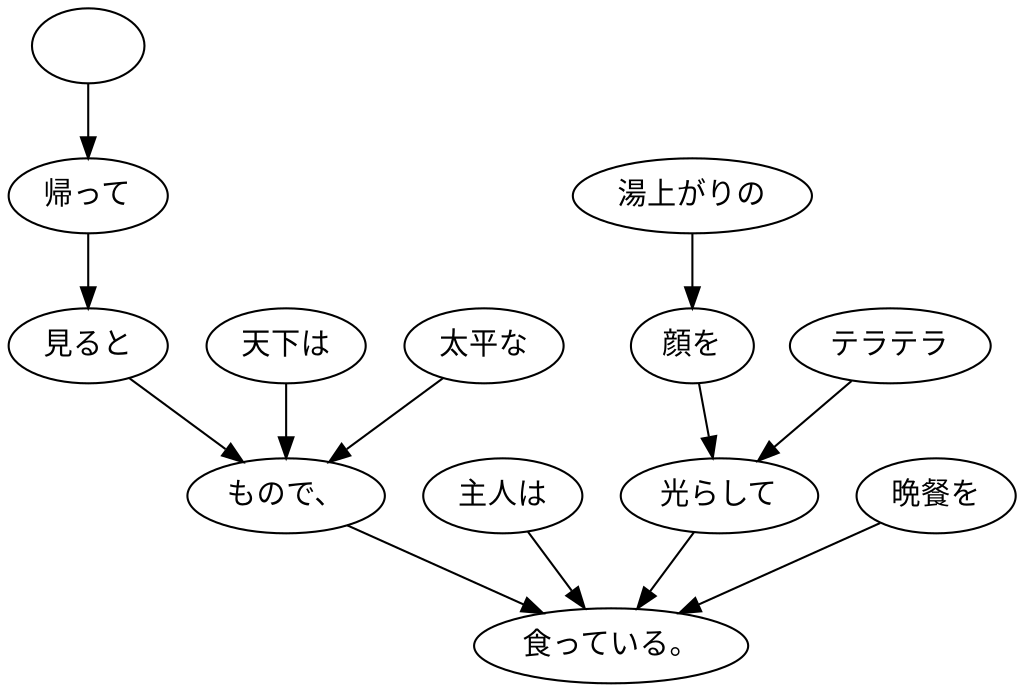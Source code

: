 digraph graph4538 {
	node0 [label="　"];
	node1 [label="帰って"];
	node2 [label="見ると"];
	node3 [label="天下は"];
	node4 [label="太平な"];
	node5 [label="もので、"];
	node6 [label="主人は"];
	node7 [label="湯上がりの"];
	node8 [label="顔を"];
	node9 [label="テラテラ"];
	node10 [label="光らして"];
	node11 [label="晩餐を"];
	node12 [label="食っている。"];
	node0 -> node1;
	node1 -> node2;
	node2 -> node5;
	node3 -> node5;
	node4 -> node5;
	node5 -> node12;
	node6 -> node12;
	node7 -> node8;
	node8 -> node10;
	node9 -> node10;
	node10 -> node12;
	node11 -> node12;
}
